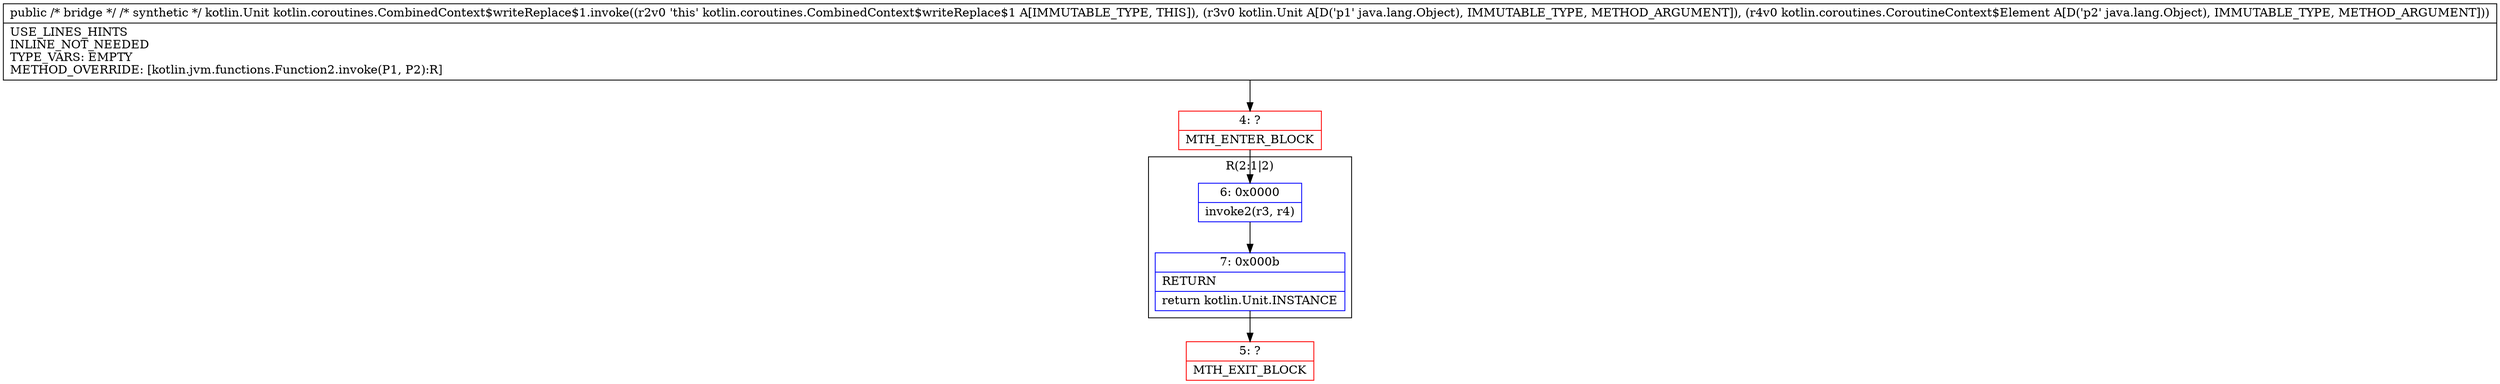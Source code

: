 digraph "CFG forkotlin.coroutines.CombinedContext$writeReplace$1.invoke(Ljava\/lang\/Object;Ljava\/lang\/Object;)Ljava\/lang\/Object;" {
subgraph cluster_Region_393208967 {
label = "R(2:1|2)";
node [shape=record,color=blue];
Node_6 [shape=record,label="{6\:\ 0x0000|invoke2(r3, r4)\l}"];
Node_7 [shape=record,label="{7\:\ 0x000b|RETURN\l|return kotlin.Unit.INSTANCE\l}"];
}
Node_4 [shape=record,color=red,label="{4\:\ ?|MTH_ENTER_BLOCK\l}"];
Node_5 [shape=record,color=red,label="{5\:\ ?|MTH_EXIT_BLOCK\l}"];
MethodNode[shape=record,label="{public \/* bridge *\/ \/* synthetic *\/ kotlin.Unit kotlin.coroutines.CombinedContext$writeReplace$1.invoke((r2v0 'this' kotlin.coroutines.CombinedContext$writeReplace$1 A[IMMUTABLE_TYPE, THIS]), (r3v0 kotlin.Unit A[D('p1' java.lang.Object), IMMUTABLE_TYPE, METHOD_ARGUMENT]), (r4v0 kotlin.coroutines.CoroutineContext$Element A[D('p2' java.lang.Object), IMMUTABLE_TYPE, METHOD_ARGUMENT]))  | USE_LINES_HINTS\lINLINE_NOT_NEEDED\lTYPE_VARS: EMPTY\lMETHOD_OVERRIDE: [kotlin.jvm.functions.Function2.invoke(P1, P2):R]\l}"];
MethodNode -> Node_4;Node_6 -> Node_7;
Node_7 -> Node_5;
Node_4 -> Node_6;
}

